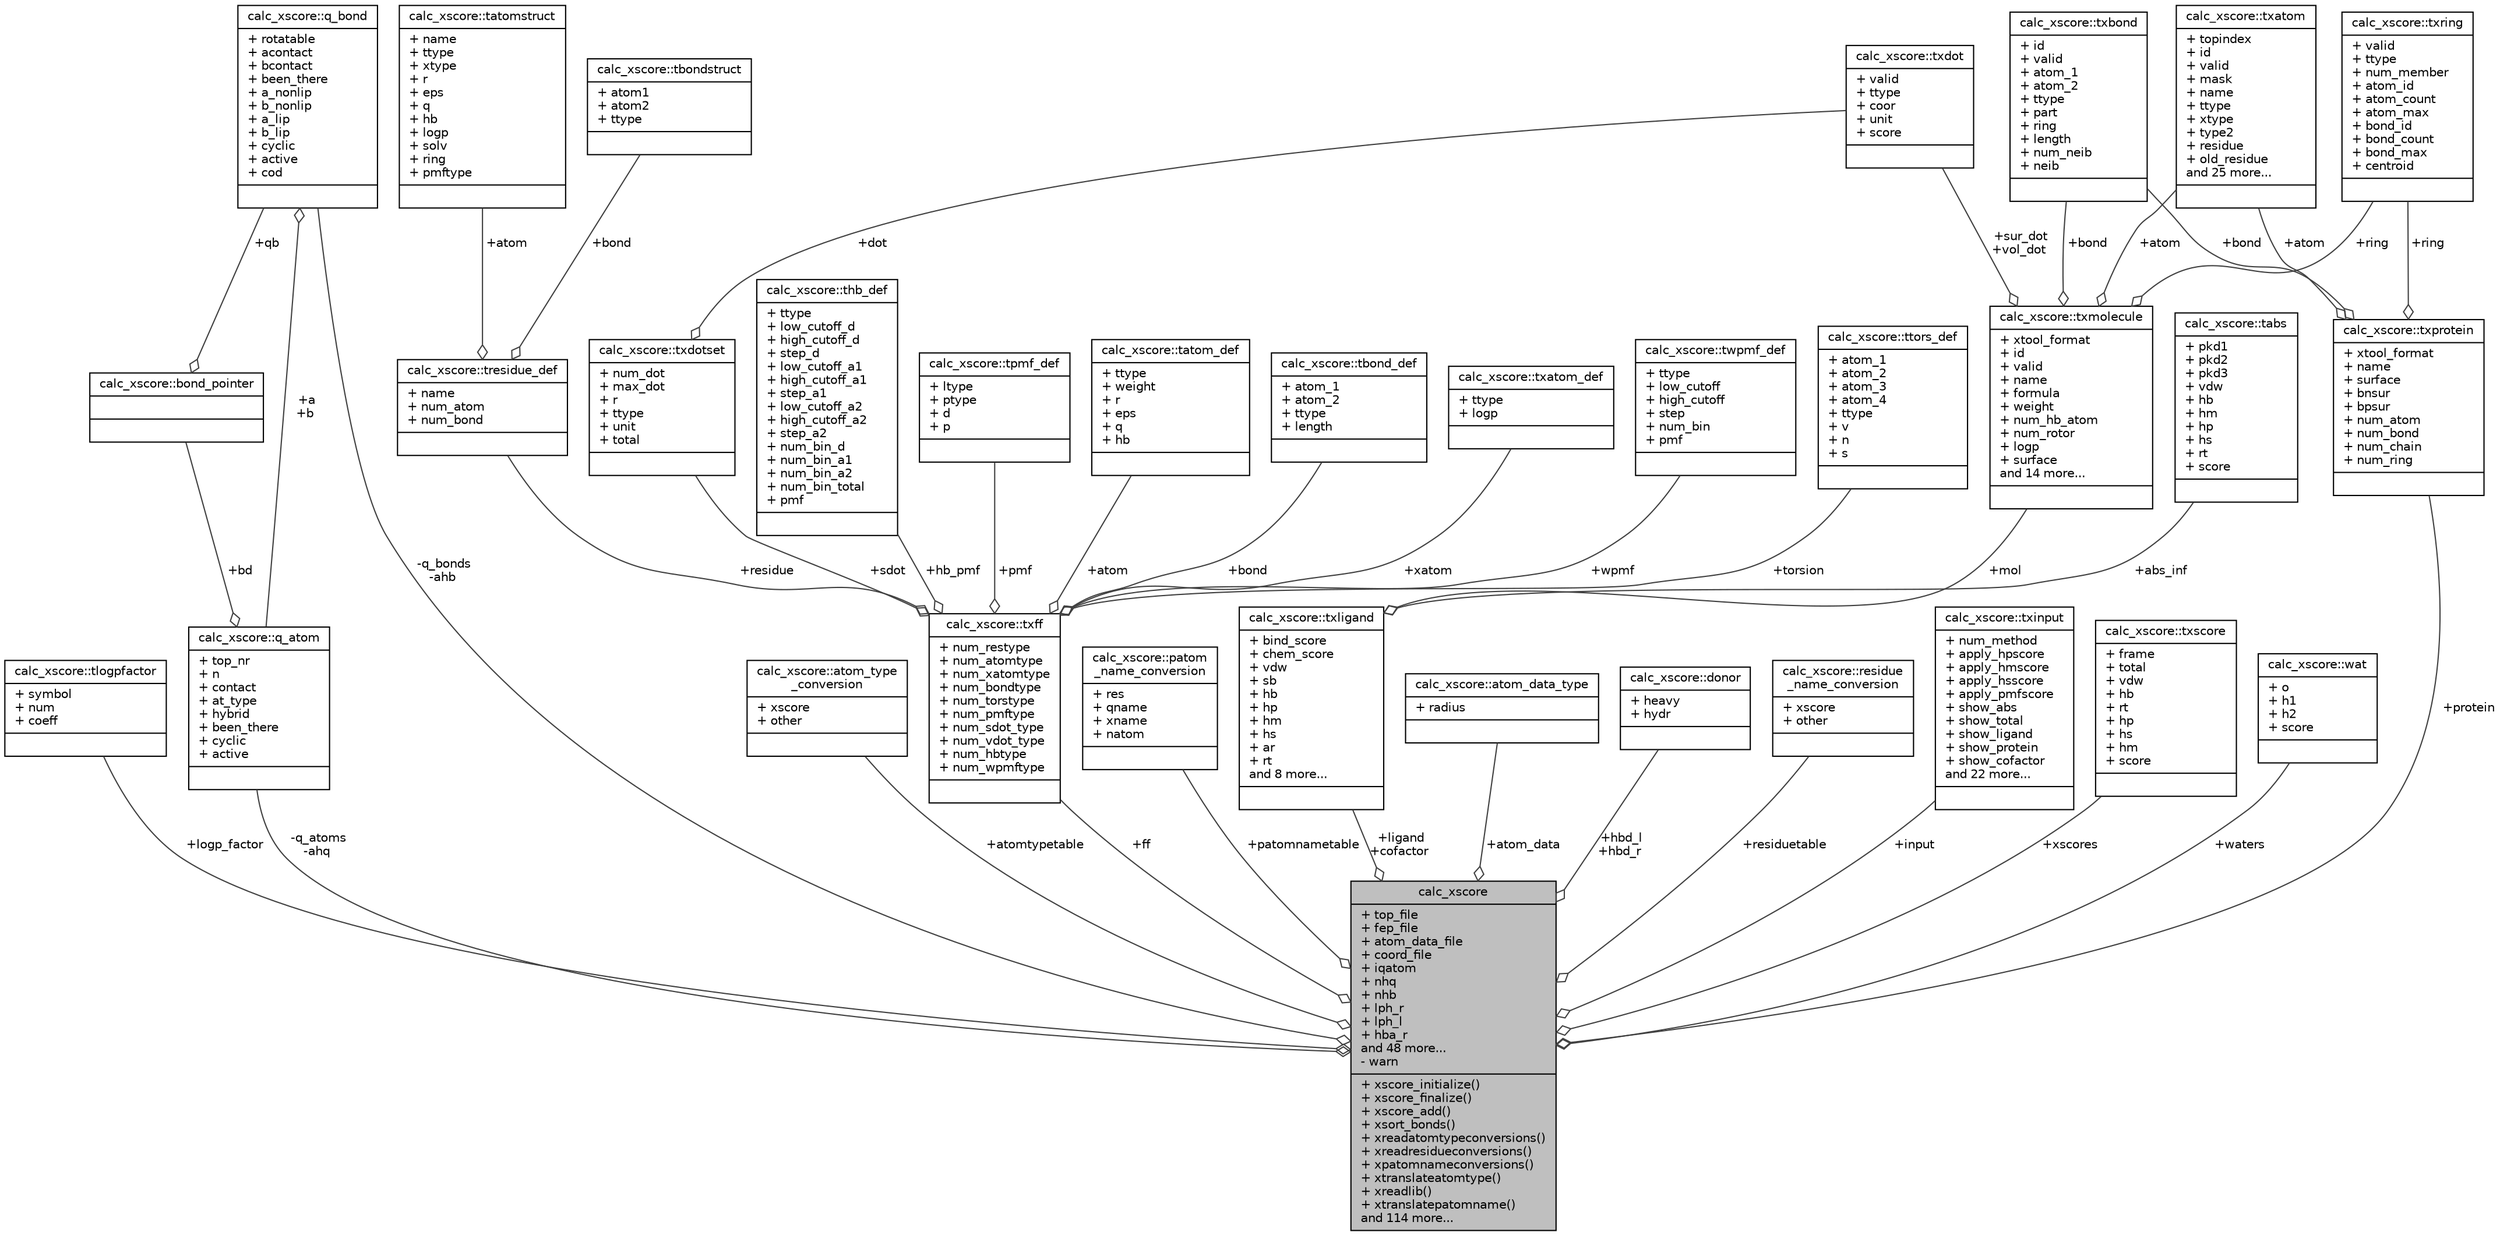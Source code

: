 digraph "calc_xscore"
{
  edge [fontname="Helvetica",fontsize="10",labelfontname="Helvetica",labelfontsize="10"];
  node [fontname="Helvetica",fontsize="10",shape=record];
  Node1 [label="{calc_xscore\n|+ top_file\l+ fep_file\l+ atom_data_file\l+ coord_file\l+ iqatom\l+ nhq\l+ nhb\l+ lph_r\l+ lph_l\l+ hba_r\land 48 more...\l- warn\l|+ xscore_initialize()\l+ xscore_finalize()\l+ xscore_add()\l+ xsort_bonds()\l+ xreadatomtypeconversions()\l+ xreadresidueconversions()\l+ xpatomnameconversions()\l+ xtranslateatomtype()\l+ xreadlib()\l+ xtranslatepatomname()\land 114 more...\l}",height=0.2,width=0.4,color="black", fillcolor="grey75", style="filled" fontcolor="black"];
  Node2 -> Node1 [color="grey25",fontsize="10",style="solid",label=" +logp_factor" ,arrowhead="odiamond",fontname="Helvetica"];
  Node2 [label="{calc_xscore::tlogpfactor\n|+ symbol\l+ num\l+ coeff\l|}",height=0.2,width=0.4,color="black", fillcolor="white", style="filled",URL="$structcalc__xscore_1_1tlogpfactor.html"];
  Node3 -> Node1 [color="grey25",fontsize="10",style="solid",label=" -q_bonds\n-ahb" ,arrowhead="odiamond",fontname="Helvetica"];
  Node3 [label="{calc_xscore::q_bond\n|+ rotatable\l+ acontact\l+ bcontact\l+ been_there\l+ a_nonlip\l+ b_nonlip\l+ a_lip\l+ b_lip\l+ cyclic\l+ active\l+ cod\l|}",height=0.2,width=0.4,color="black", fillcolor="white", style="filled",URL="$structcalc__xscore_1_1q__bond.html"];
  Node4 -> Node3 [color="grey25",fontsize="10",style="solid",label=" +a\n+b" ,arrowhead="odiamond",fontname="Helvetica"];
  Node4 [label="{calc_xscore::q_atom\n|+ top_nr\l+ n\l+ contact\l+ at_type\l+ hybrid\l+ been_there\l+ cyclic\l+ active\l|}",height=0.2,width=0.4,color="black", fillcolor="white", style="filled",URL="$structcalc__xscore_1_1q__atom.html"];
  Node5 -> Node4 [color="grey25",fontsize="10",style="solid",label=" +bd" ,arrowhead="odiamond",fontname="Helvetica"];
  Node5 [label="{calc_xscore::bond_pointer\n||}",height=0.2,width=0.4,color="black", fillcolor="white", style="filled",URL="$structcalc__xscore_1_1bond__pointer.html"];
  Node3 -> Node5 [color="grey25",fontsize="10",style="solid",label=" +qb" ,arrowhead="odiamond",fontname="Helvetica"];
  Node6 -> Node1 [color="grey25",fontsize="10",style="solid",label=" +atomtypetable" ,arrowhead="odiamond",fontname="Helvetica"];
  Node6 [label="{calc_xscore::atom_type\l_conversion\n|+ xscore\l+ other\l|}",height=0.2,width=0.4,color="black", fillcolor="white", style="filled",URL="$structcalc__xscore_1_1atom__type__conversion.html"];
  Node7 -> Node1 [color="grey25",fontsize="10",style="solid",label=" +protein" ,arrowhead="odiamond",fontname="Helvetica"];
  Node7 [label="{calc_xscore::txprotein\n|+ xtool_format\l+ name\l+ surface\l+ bnsur\l+ bpsur\l+ num_atom\l+ num_bond\l+ num_chain\l+ num_ring\l|}",height=0.2,width=0.4,color="black", fillcolor="white", style="filled",URL="$structcalc__xscore_1_1txprotein.html"];
  Node8 -> Node7 [color="grey25",fontsize="10",style="solid",label=" +ring" ,arrowhead="odiamond",fontname="Helvetica"];
  Node8 [label="{calc_xscore::txring\n|+ valid\l+ ttype\l+ num_member\l+ atom_id\l+ atom_count\l+ atom_max\l+ bond_id\l+ bond_count\l+ bond_max\l+ centroid\l|}",height=0.2,width=0.4,color="black", fillcolor="white", style="filled",URL="$structcalc__xscore_1_1txring.html"];
  Node9 -> Node7 [color="grey25",fontsize="10",style="solid",label=" +bond" ,arrowhead="odiamond",fontname="Helvetica"];
  Node9 [label="{calc_xscore::txbond\n|+ id\l+ valid\l+ atom_1\l+ atom_2\l+ ttype\l+ part\l+ ring\l+ length\l+ num_neib\l+ neib\l|}",height=0.2,width=0.4,color="black", fillcolor="white", style="filled",URL="$structcalc__xscore_1_1txbond.html"];
  Node10 -> Node7 [color="grey25",fontsize="10",style="solid",label=" +atom" ,arrowhead="odiamond",fontname="Helvetica"];
  Node10 [label="{calc_xscore::txatom\n|+ topindex\l+ id\l+ valid\l+ mask\l+ name\l+ ttype\l+ xtype\l+ type2\l+ residue\l+ old_residue\land 25 more...\l|}",height=0.2,width=0.4,color="black", fillcolor="white", style="filled",URL="$structcalc__xscore_1_1txatom.html"];
  Node11 -> Node1 [color="grey25",fontsize="10",style="solid",label=" +patomnametable" ,arrowhead="odiamond",fontname="Helvetica"];
  Node11 [label="{calc_xscore::patom\l_name_conversion\n|+ res\l+ qname\l+ xname\l+ natom\l|}",height=0.2,width=0.4,color="black", fillcolor="white", style="filled",URL="$structcalc__xscore_1_1patom__name__conversion.html"];
  Node12 -> Node1 [color="grey25",fontsize="10",style="solid",label=" +ff" ,arrowhead="odiamond",fontname="Helvetica"];
  Node12 [label="{calc_xscore::txff\n|+ num_restype\l+ num_atomtype\l+ num_xatomtype\l+ num_bondtype\l+ num_torstype\l+ num_pmftype\l+ num_sdot_type\l+ num_vdot_type\l+ num_hbtype\l+ num_wpmftype\l|}",height=0.2,width=0.4,color="black", fillcolor="white", style="filled",URL="$structcalc__xscore_1_1txff.html"];
  Node13 -> Node12 [color="grey25",fontsize="10",style="solid",label=" +xatom" ,arrowhead="odiamond",fontname="Helvetica"];
  Node13 [label="{calc_xscore::txatom_def\n|+ ttype\l+ logp\l|}",height=0.2,width=0.4,color="black", fillcolor="white", style="filled",URL="$structcalc__xscore_1_1txatom__def.html"];
  Node14 -> Node12 [color="grey25",fontsize="10",style="solid",label=" +hb_pmf" ,arrowhead="odiamond",fontname="Helvetica"];
  Node14 [label="{calc_xscore::thb_def\n|+ ttype\l+ low_cutoff_d\l+ high_cutoff_d\l+ step_d\l+ low_cutoff_a1\l+ high_cutoff_a1\l+ step_a1\l+ low_cutoff_a2\l+ high_cutoff_a2\l+ step_a2\l+ num_bin_d\l+ num_bin_a1\l+ num_bin_a2\l+ num_bin_total\l+ pmf\l|}",height=0.2,width=0.4,color="black", fillcolor="white", style="filled",URL="$structcalc__xscore_1_1thb__def.html"];
  Node15 -> Node12 [color="grey25",fontsize="10",style="solid",label=" +pmf" ,arrowhead="odiamond",fontname="Helvetica"];
  Node15 [label="{calc_xscore::tpmf_def\n|+ ltype\l+ ptype\l+ d\l+ p\l|}",height=0.2,width=0.4,color="black", fillcolor="white", style="filled",URL="$structcalc__xscore_1_1tpmf__def.html"];
  Node16 -> Node12 [color="grey25",fontsize="10",style="solid",label=" +atom" ,arrowhead="odiamond",fontname="Helvetica"];
  Node16 [label="{calc_xscore::tatom_def\n|+ ttype\l+ weight\l+ r\l+ eps\l+ q\l+ hb\l|}",height=0.2,width=0.4,color="black", fillcolor="white", style="filled",URL="$structcalc__xscore_1_1tatom__def.html"];
  Node17 -> Node12 [color="grey25",fontsize="10",style="solid",label=" +bond" ,arrowhead="odiamond",fontname="Helvetica"];
  Node17 [label="{calc_xscore::tbond_def\n|+ atom_1\l+ atom_2\l+ ttype\l+ length\l|}",height=0.2,width=0.4,color="black", fillcolor="white", style="filled",URL="$structcalc__xscore_1_1tbond__def.html"];
  Node18 -> Node12 [color="grey25",fontsize="10",style="solid",label=" +residue" ,arrowhead="odiamond",fontname="Helvetica"];
  Node18 [label="{calc_xscore::tresidue_def\n|+ name\l+ num_atom\l+ num_bond\l|}",height=0.2,width=0.4,color="black", fillcolor="white", style="filled",URL="$structcalc__xscore_1_1tresidue__def.html"];
  Node19 -> Node18 [color="grey25",fontsize="10",style="solid",label=" +bond" ,arrowhead="odiamond",fontname="Helvetica"];
  Node19 [label="{calc_xscore::tbondstruct\n|+ atom1\l+ atom2\l+ ttype\l|}",height=0.2,width=0.4,color="black", fillcolor="white", style="filled",URL="$structcalc__xscore_1_1tbondstruct.html"];
  Node20 -> Node18 [color="grey25",fontsize="10",style="solid",label=" +atom" ,arrowhead="odiamond",fontname="Helvetica"];
  Node20 [label="{calc_xscore::tatomstruct\n|+ name\l+ ttype\l+ xtype\l+ r\l+ eps\l+ q\l+ hb\l+ logp\l+ solv\l+ ring\l+ pmftype\l|}",height=0.2,width=0.4,color="black", fillcolor="white", style="filled",URL="$structcalc__xscore_1_1tatomstruct.html"];
  Node21 -> Node12 [color="grey25",fontsize="10",style="solid",label=" +wpmf" ,arrowhead="odiamond",fontname="Helvetica"];
  Node21 [label="{calc_xscore::twpmf_def\n|+ ttype\l+ low_cutoff\l+ high_cutoff\l+ step\l+ num_bin\l+ pmf\l|}",height=0.2,width=0.4,color="black", fillcolor="white", style="filled",URL="$structcalc__xscore_1_1twpmf__def.html"];
  Node22 -> Node12 [color="grey25",fontsize="10",style="solid",label=" +torsion" ,arrowhead="odiamond",fontname="Helvetica"];
  Node22 [label="{calc_xscore::ttors_def\n|+ atom_1\l+ atom_2\l+ atom_3\l+ atom_4\l+ ttype\l+ v\l+ n\l+ s\l|}",height=0.2,width=0.4,color="black", fillcolor="white", style="filled",URL="$structcalc__xscore_1_1ttors__def.html"];
  Node23 -> Node12 [color="grey25",fontsize="10",style="solid",label=" +sdot" ,arrowhead="odiamond",fontname="Helvetica"];
  Node23 [label="{calc_xscore::txdotset\n|+ num_dot\l+ max_dot\l+ r\l+ ttype\l+ unit\l+ total\l|}",height=0.2,width=0.4,color="black", fillcolor="white", style="filled",URL="$structcalc__xscore_1_1txdotset.html"];
  Node24 -> Node23 [color="grey25",fontsize="10",style="solid",label=" +dot" ,arrowhead="odiamond",fontname="Helvetica"];
  Node24 [label="{calc_xscore::txdot\n|+ valid\l+ ttype\l+ coor\l+ unit\l+ score\l|}",height=0.2,width=0.4,color="black", fillcolor="white", style="filled",URL="$structcalc__xscore_1_1txdot.html"];
  Node4 -> Node1 [color="grey25",fontsize="10",style="solid",label=" -q_atoms\n-ahq" ,arrowhead="odiamond",fontname="Helvetica"];
  Node25 -> Node1 [color="grey25",fontsize="10",style="solid",label=" +atom_data" ,arrowhead="odiamond",fontname="Helvetica"];
  Node25 [label="{calc_xscore::atom_data_type\n|+ radius\l|}",height=0.2,width=0.4,color="black", fillcolor="white", style="filled",URL="$structcalc__xscore_1_1atom__data__type.html"];
  Node26 -> Node1 [color="grey25",fontsize="10",style="solid",label=" +hbd_l\n+hbd_r" ,arrowhead="odiamond",fontname="Helvetica"];
  Node26 [label="{calc_xscore::donor\n|+ heavy\l+ hydr\l|}",height=0.2,width=0.4,color="black", fillcolor="white", style="filled",URL="$structcalc__xscore_1_1donor.html"];
  Node27 -> Node1 [color="grey25",fontsize="10",style="solid",label=" +residuetable" ,arrowhead="odiamond",fontname="Helvetica"];
  Node27 [label="{calc_xscore::residue\l_name_conversion\n|+ xscore\l+ other\l|}",height=0.2,width=0.4,color="black", fillcolor="white", style="filled",URL="$structcalc__xscore_1_1residue__name__conversion.html"];
  Node28 -> Node1 [color="grey25",fontsize="10",style="solid",label=" +input" ,arrowhead="odiamond",fontname="Helvetica"];
  Node28 [label="{calc_xscore::txinput\n|+ num_method\l+ apply_hpscore\l+ apply_hmscore\l+ apply_hsscore\l+ apply_pmfscore\l+ show_abs\l+ show_total\l+ show_ligand\l+ show_protein\l+ show_cofactor\land 22 more...\l|}",height=0.2,width=0.4,color="black", fillcolor="white", style="filled",URL="$structcalc__xscore_1_1txinput.html"];
  Node29 -> Node1 [color="grey25",fontsize="10",style="solid",label=" +xscores" ,arrowhead="odiamond",fontname="Helvetica"];
  Node29 [label="{calc_xscore::txscore\n|+ frame\l+ total\l+ vdw\l+ hb\l+ rt\l+ hp\l+ hs\l+ hm\l+ score\l|}",height=0.2,width=0.4,color="black", fillcolor="white", style="filled",URL="$structcalc__xscore_1_1txscore.html"];
  Node30 -> Node1 [color="grey25",fontsize="10",style="solid",label=" +waters" ,arrowhead="odiamond",fontname="Helvetica"];
  Node30 [label="{calc_xscore::wat\n|+ o\l+ h1\l+ h2\l+ score\l|}",height=0.2,width=0.4,color="black", fillcolor="white", style="filled",URL="$structcalc__xscore_1_1wat.html"];
  Node31 -> Node1 [color="grey25",fontsize="10",style="solid",label=" +ligand\n+cofactor" ,arrowhead="odiamond",fontname="Helvetica"];
  Node31 [label="{calc_xscore::txligand\n|+ bind_score\l+ chem_score\l+ vdw\l+ sb\l+ hb\l+ hp\l+ hm\l+ hs\l+ ar\l+ rt\land 8 more...\l|}",height=0.2,width=0.4,color="black", fillcolor="white", style="filled",URL="$structcalc__xscore_1_1txligand.html"];
  Node32 -> Node31 [color="grey25",fontsize="10",style="solid",label=" +mol" ,arrowhead="odiamond",fontname="Helvetica"];
  Node32 [label="{calc_xscore::txmolecule\n|+ xtool_format\l+ id\l+ valid\l+ name\l+ formula\l+ weight\l+ num_hb_atom\l+ num_rotor\l+ logp\l+ surface\land 14 more...\l|}",height=0.2,width=0.4,color="black", fillcolor="white", style="filled",URL="$structcalc__xscore_1_1txmolecule.html"];
  Node8 -> Node32 [color="grey25",fontsize="10",style="solid",label=" +ring" ,arrowhead="odiamond",fontname="Helvetica"];
  Node9 -> Node32 [color="grey25",fontsize="10",style="solid",label=" +bond" ,arrowhead="odiamond",fontname="Helvetica"];
  Node24 -> Node32 [color="grey25",fontsize="10",style="solid",label=" +sur_dot\n+vol_dot" ,arrowhead="odiamond",fontname="Helvetica"];
  Node10 -> Node32 [color="grey25",fontsize="10",style="solid",label=" +atom" ,arrowhead="odiamond",fontname="Helvetica"];
  Node33 -> Node31 [color="grey25",fontsize="10",style="solid",label=" +abs_inf" ,arrowhead="odiamond",fontname="Helvetica"];
  Node33 [label="{calc_xscore::tabs\n|+ pkd1\l+ pkd2\l+ pkd3\l+ vdw\l+ hb\l+ hm\l+ hp\l+ hs\l+ rt\l+ score\l|}",height=0.2,width=0.4,color="black", fillcolor="white", style="filled",URL="$structcalc__xscore_1_1tabs.html"];
}
